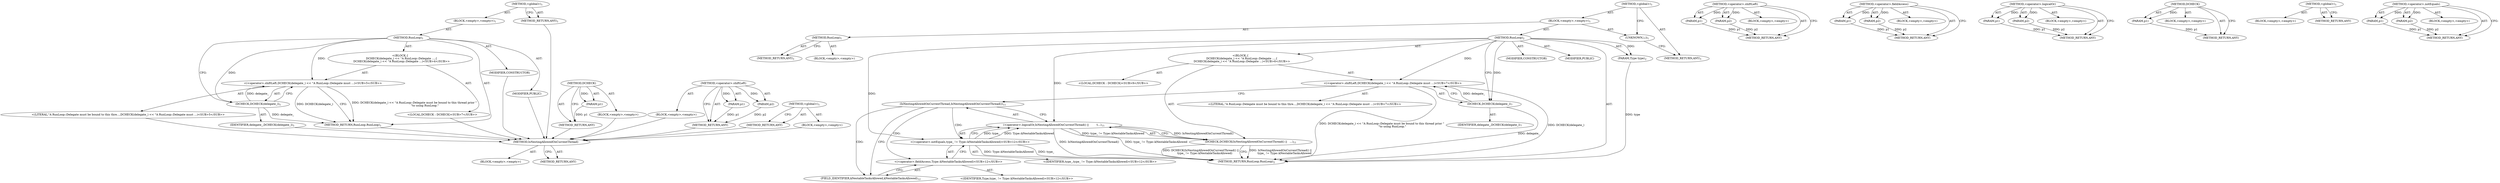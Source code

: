 digraph "&lt;operator&gt;.notEquals" {
vulnerable_6 [label=<(METHOD,&lt;global&gt;)<SUB>1</SUB>>];
vulnerable_7 [label=<(BLOCK,&lt;empty&gt;,&lt;empty&gt;)<SUB>1</SUB>>];
vulnerable_8 [label=<(METHOD,RunLoop)<SUB>1</SUB>>];
vulnerable_9 [label="<(BLOCK,{
   DCHECK(delegate_) &lt;&lt; &quot;A RunLoop::Delegate ...,{
   DCHECK(delegate_) &lt;&lt; &quot;A RunLoop::Delegate ...)<SUB>4</SUB>>"];
vulnerable_10 [label="<(&lt;operator&gt;.shiftLeft,DCHECK(delegate_) &lt;&lt; &quot;A RunLoop::Delegate must ...)<SUB>5</SUB>>"];
vulnerable_11 [label=<(DCHECK,DCHECK(delegate_))<SUB>5</SUB>>];
vulnerable_12 [label=<(IDENTIFIER,delegate_,DCHECK(delegate_))<SUB>5</SUB>>];
vulnerable_13 [label="<(LITERAL,&quot;A RunLoop::Delegate must be bound to this thre...,DCHECK(delegate_) &lt;&lt; &quot;A RunLoop::Delegate must ...)<SUB>5</SUB>>"];
vulnerable_14 [label="<(LOCAL,DCHECK : DCHECK)<SUB>7</SUB>>"];
vulnerable_15 [label=<(MODIFIER,CONSTRUCTOR)>];
vulnerable_16 [label=<(MODIFIER,PUBLIC)>];
vulnerable_17 [label=<(METHOD_RETURN,RunLoop.RunLoop)<SUB>1</SUB>>];
vulnerable_19 [label=<(METHOD_RETURN,ANY)<SUB>1</SUB>>];
vulnerable_43 [label=<(METHOD,DCHECK)>];
vulnerable_44 [label=<(PARAM,p1)>];
vulnerable_45 [label=<(BLOCK,&lt;empty&gt;,&lt;empty&gt;)>];
vulnerable_46 [label=<(METHOD_RETURN,ANY)>];
vulnerable_38 [label=<(METHOD,&lt;operator&gt;.shiftLeft)>];
vulnerable_39 [label=<(PARAM,p1)>];
vulnerable_40 [label=<(PARAM,p2)>];
vulnerable_41 [label=<(BLOCK,&lt;empty&gt;,&lt;empty&gt;)>];
vulnerable_42 [label=<(METHOD_RETURN,ANY)>];
vulnerable_32 [label=<(METHOD,&lt;global&gt;)<SUB>1</SUB>>];
vulnerable_33 [label=<(BLOCK,&lt;empty&gt;,&lt;empty&gt;)>];
vulnerable_34 [label=<(METHOD_RETURN,ANY)>];
fixed_70 [label=<(METHOD,IsNestingAllowedOnCurrentThread)>];
fixed_71 [label=<(BLOCK,&lt;empty&gt;,&lt;empty&gt;)>];
fixed_72 [label=<(METHOD_RETURN,ANY)>];
fixed_6 [label=<(METHOD,&lt;global&gt;)<SUB>1</SUB>>];
fixed_7 [label=<(BLOCK,&lt;empty&gt;,&lt;empty&gt;)<SUB>1</SUB>>];
fixed_8 [label=<(METHOD,RunLoop)<SUB>1</SUB>>];
fixed_9 [label=<(BLOCK,&lt;empty&gt;,&lt;empty&gt;)>];
fixed_10 [label=<(METHOD_RETURN,ANY)<SUB>1</SUB>>];
fixed_12 [label=<(UNKNOWN,),))<SUB>1</SUB>>];
fixed_13 [label=<(METHOD,RunLoop)<SUB>2</SUB>>];
fixed_14 [label=<(PARAM,Type type)<SUB>2</SUB>>];
fixed_15 [label="<(BLOCK,{
   DCHECK(delegate_) &lt;&lt; &quot;A RunLoop::Delegate ...,{
   DCHECK(delegate_) &lt;&lt; &quot;A RunLoop::Delegate ...)<SUB>6</SUB>>"];
fixed_16 [label="<(&lt;operator&gt;.shiftLeft,DCHECK(delegate_) &lt;&lt; &quot;A RunLoop::Delegate must ...)<SUB>7</SUB>>"];
fixed_17 [label=<(DCHECK,DCHECK(delegate_))<SUB>7</SUB>>];
fixed_18 [label=<(IDENTIFIER,delegate_,DCHECK(delegate_))<SUB>7</SUB>>];
fixed_19 [label="<(LITERAL,&quot;A RunLoop::Delegate must be bound to this thre...,DCHECK(delegate_) &lt;&lt; &quot;A RunLoop::Delegate must ...)<SUB>7</SUB>>"];
fixed_20 [label="<(LOCAL,DCHECK : DCHECK)<SUB>9</SUB>>"];
fixed_21 [label=<(DCHECK,DCHECK(IsNestingAllowedOnCurrentThread() ||
   ...)<SUB>11</SUB>>];
fixed_22 [label=<(&lt;operator&gt;.logicalOr,IsNestingAllowedOnCurrentThread() ||
         t...)<SUB>11</SUB>>];
fixed_23 [label=<(IsNestingAllowedOnCurrentThread,IsNestingAllowedOnCurrentThread())<SUB>11</SUB>>];
fixed_24 [label="<(&lt;operator&gt;.notEquals,type_ != Type::kNestableTasksAllowed)<SUB>12</SUB>>"];
fixed_25 [label="<(IDENTIFIER,type_,type_ != Type::kNestableTasksAllowed)<SUB>12</SUB>>"];
fixed_26 [label="<(&lt;operator&gt;.fieldAccess,Type::kNestableTasksAllowed)<SUB>12</SUB>>"];
fixed_27 [label="<(IDENTIFIER,Type,type_ != Type::kNestableTasksAllowed)<SUB>12</SUB>>"];
fixed_28 [label=<(FIELD_IDENTIFIER,kNestableTasksAllowed,kNestableTasksAllowed)<SUB>12</SUB>>];
fixed_29 [label=<(MODIFIER,CONSTRUCTOR)>];
fixed_30 [label=<(MODIFIER,PUBLIC)>];
fixed_31 [label=<(METHOD_RETURN,RunLoop.RunLoop)<SUB>2</SUB>>];
fixed_33 [label=<(METHOD_RETURN,ANY)<SUB>1</SUB>>];
fixed_56 [label=<(METHOD,&lt;operator&gt;.shiftLeft)>];
fixed_57 [label=<(PARAM,p1)>];
fixed_58 [label=<(PARAM,p2)>];
fixed_59 [label=<(BLOCK,&lt;empty&gt;,&lt;empty&gt;)>];
fixed_60 [label=<(METHOD_RETURN,ANY)>];
fixed_78 [label=<(METHOD,&lt;operator&gt;.fieldAccess)>];
fixed_79 [label=<(PARAM,p1)>];
fixed_80 [label=<(PARAM,p2)>];
fixed_81 [label=<(BLOCK,&lt;empty&gt;,&lt;empty&gt;)>];
fixed_82 [label=<(METHOD_RETURN,ANY)>];
fixed_65 [label=<(METHOD,&lt;operator&gt;.logicalOr)>];
fixed_66 [label=<(PARAM,p1)>];
fixed_67 [label=<(PARAM,p2)>];
fixed_68 [label=<(BLOCK,&lt;empty&gt;,&lt;empty&gt;)>];
fixed_69 [label=<(METHOD_RETURN,ANY)>];
fixed_61 [label=<(METHOD,DCHECK)>];
fixed_62 [label=<(PARAM,p1)>];
fixed_63 [label=<(BLOCK,&lt;empty&gt;,&lt;empty&gt;)>];
fixed_64 [label=<(METHOD_RETURN,ANY)>];
fixed_50 [label=<(METHOD,&lt;global&gt;)<SUB>1</SUB>>];
fixed_51 [label=<(BLOCK,&lt;empty&gt;,&lt;empty&gt;)>];
fixed_52 [label=<(METHOD_RETURN,ANY)>];
fixed_73 [label=<(METHOD,&lt;operator&gt;.notEquals)>];
fixed_74 [label=<(PARAM,p1)>];
fixed_75 [label=<(PARAM,p2)>];
fixed_76 [label=<(BLOCK,&lt;empty&gt;,&lt;empty&gt;)>];
fixed_77 [label=<(METHOD_RETURN,ANY)>];
vulnerable_6 -> vulnerable_7  [key=0, label="AST: "];
vulnerable_6 -> vulnerable_19  [key=0, label="AST: "];
vulnerable_6 -> vulnerable_19  [key=1, label="CFG: "];
vulnerable_7 -> vulnerable_8  [key=0, label="AST: "];
vulnerable_8 -> vulnerable_9  [key=0, label="AST: "];
vulnerable_8 -> vulnerable_15  [key=0, label="AST: "];
vulnerable_8 -> vulnerable_16  [key=0, label="AST: "];
vulnerable_8 -> vulnerable_17  [key=0, label="AST: "];
vulnerable_8 -> vulnerable_11  [key=0, label="CFG: "];
vulnerable_8 -> vulnerable_11  [key=1, label="DDG: "];
vulnerable_8 -> vulnerable_10  [key=0, label="DDG: "];
vulnerable_9 -> vulnerable_10  [key=0, label="AST: "];
vulnerable_9 -> vulnerable_14  [key=0, label="AST: "];
vulnerable_10 -> vulnerable_11  [key=0, label="AST: "];
vulnerable_10 -> vulnerable_13  [key=0, label="AST: "];
vulnerable_10 -> vulnerable_17  [key=0, label="CFG: "];
vulnerable_10 -> vulnerable_17  [key=1, label="DDG: DCHECK(delegate_)"];
vulnerable_10 -> vulnerable_17  [key=2, label="DDG: DCHECK(delegate_) &lt;&lt; &quot;A RunLoop::Delegate must be bound to this thread prior &quot;
                        &quot;to using RunLoop.&quot;"];
vulnerable_11 -> vulnerable_12  [key=0, label="AST: "];
vulnerable_11 -> vulnerable_10  [key=0, label="CFG: "];
vulnerable_11 -> vulnerable_10  [key=1, label="DDG: delegate_"];
vulnerable_11 -> vulnerable_17  [key=0, label="DDG: delegate_"];
vulnerable_12 -> fixed_70  [key=0];
vulnerable_13 -> fixed_70  [key=0];
vulnerable_14 -> fixed_70  [key=0];
vulnerable_15 -> fixed_70  [key=0];
vulnerable_16 -> fixed_70  [key=0];
vulnerable_17 -> fixed_70  [key=0];
vulnerable_19 -> fixed_70  [key=0];
vulnerable_43 -> vulnerable_44  [key=0, label="AST: "];
vulnerable_43 -> vulnerable_44  [key=1, label="DDG: "];
vulnerable_43 -> vulnerable_45  [key=0, label="AST: "];
vulnerable_43 -> vulnerable_46  [key=0, label="AST: "];
vulnerable_43 -> vulnerable_46  [key=1, label="CFG: "];
vulnerable_44 -> vulnerable_46  [key=0, label="DDG: p1"];
vulnerable_45 -> fixed_70  [key=0];
vulnerable_46 -> fixed_70  [key=0];
vulnerable_38 -> vulnerable_39  [key=0, label="AST: "];
vulnerable_38 -> vulnerable_39  [key=1, label="DDG: "];
vulnerable_38 -> vulnerable_41  [key=0, label="AST: "];
vulnerable_38 -> vulnerable_40  [key=0, label="AST: "];
vulnerable_38 -> vulnerable_40  [key=1, label="DDG: "];
vulnerable_38 -> vulnerable_42  [key=0, label="AST: "];
vulnerable_38 -> vulnerable_42  [key=1, label="CFG: "];
vulnerable_39 -> vulnerable_42  [key=0, label="DDG: p1"];
vulnerable_40 -> vulnerable_42  [key=0, label="DDG: p2"];
vulnerable_41 -> fixed_70  [key=0];
vulnerable_42 -> fixed_70  [key=0];
vulnerable_32 -> vulnerable_33  [key=0, label="AST: "];
vulnerable_32 -> vulnerable_34  [key=0, label="AST: "];
vulnerable_32 -> vulnerable_34  [key=1, label="CFG: "];
vulnerable_33 -> fixed_70  [key=0];
vulnerable_34 -> fixed_70  [key=0];
fixed_70 -> fixed_71  [key=0, label="AST: "];
fixed_70 -> fixed_72  [key=0, label="AST: "];
fixed_70 -> fixed_72  [key=1, label="CFG: "];
fixed_6 -> fixed_7  [key=0, label="AST: "];
fixed_6 -> fixed_33  [key=0, label="AST: "];
fixed_6 -> fixed_12  [key=0, label="CFG: "];
fixed_7 -> fixed_8  [key=0, label="AST: "];
fixed_7 -> fixed_12  [key=0, label="AST: "];
fixed_7 -> fixed_13  [key=0, label="AST: "];
fixed_8 -> fixed_9  [key=0, label="AST: "];
fixed_8 -> fixed_10  [key=0, label="AST: "];
fixed_8 -> fixed_10  [key=1, label="CFG: "];
fixed_12 -> fixed_33  [key=0, label="CFG: "];
fixed_13 -> fixed_14  [key=0, label="AST: "];
fixed_13 -> fixed_14  [key=1, label="DDG: "];
fixed_13 -> fixed_15  [key=0, label="AST: "];
fixed_13 -> fixed_29  [key=0, label="AST: "];
fixed_13 -> fixed_30  [key=0, label="AST: "];
fixed_13 -> fixed_31  [key=0, label="AST: "];
fixed_13 -> fixed_17  [key=0, label="CFG: "];
fixed_13 -> fixed_17  [key=1, label="DDG: "];
fixed_13 -> fixed_16  [key=0, label="DDG: "];
fixed_13 -> fixed_22  [key=0, label="DDG: "];
fixed_13 -> fixed_24  [key=0, label="DDG: "];
fixed_14 -> fixed_31  [key=0, label="DDG: type"];
fixed_15 -> fixed_16  [key=0, label="AST: "];
fixed_15 -> fixed_20  [key=0, label="AST: "];
fixed_15 -> fixed_21  [key=0, label="AST: "];
fixed_16 -> fixed_17  [key=0, label="AST: "];
fixed_16 -> fixed_19  [key=0, label="AST: "];
fixed_16 -> fixed_23  [key=0, label="CFG: "];
fixed_16 -> fixed_31  [key=0, label="DDG: DCHECK(delegate_)"];
fixed_16 -> fixed_31  [key=1, label="DDG: DCHECK(delegate_) &lt;&lt; &quot;A RunLoop::Delegate must be bound to this thread prior &quot;
                        &quot;to using RunLoop.&quot;"];
fixed_17 -> fixed_18  [key=0, label="AST: "];
fixed_17 -> fixed_16  [key=0, label="CFG: "];
fixed_17 -> fixed_16  [key=1, label="DDG: delegate_"];
fixed_17 -> fixed_31  [key=0, label="DDG: delegate_"];
fixed_21 -> fixed_22  [key=0, label="AST: "];
fixed_21 -> fixed_31  [key=0, label="CFG: "];
fixed_21 -> fixed_31  [key=1, label="DDG: IsNestingAllowedOnCurrentThread() ||
         type_ != Type::kNestableTasksAllowed"];
fixed_21 -> fixed_31  [key=2, label="DDG: DCHECK(IsNestingAllowedOnCurrentThread() ||
         type_ != Type::kNestableTasksAllowed)"];
fixed_22 -> fixed_23  [key=0, label="AST: "];
fixed_22 -> fixed_24  [key=0, label="AST: "];
fixed_22 -> fixed_21  [key=0, label="CFG: "];
fixed_22 -> fixed_21  [key=1, label="DDG: IsNestingAllowedOnCurrentThread()"];
fixed_22 -> fixed_21  [key=2, label="DDG: type_ != Type::kNestableTasksAllowed"];
fixed_22 -> fixed_31  [key=0, label="DDG: IsNestingAllowedOnCurrentThread()"];
fixed_22 -> fixed_31  [key=1, label="DDG: type_ != Type::kNestableTasksAllowed"];
fixed_23 -> fixed_22  [key=0, label="CFG: "];
fixed_23 -> fixed_28  [key=0, label="CFG: "];
fixed_23 -> fixed_28  [key=1, label="CDG: "];
fixed_23 -> fixed_24  [key=0, label="CDG: "];
fixed_23 -> fixed_26  [key=0, label="CDG: "];
fixed_24 -> fixed_25  [key=0, label="AST: "];
fixed_24 -> fixed_26  [key=0, label="AST: "];
fixed_24 -> fixed_22  [key=0, label="CFG: "];
fixed_24 -> fixed_22  [key=1, label="DDG: type_"];
fixed_24 -> fixed_22  [key=2, label="DDG: Type::kNestableTasksAllowed"];
fixed_24 -> fixed_31  [key=0, label="DDG: Type::kNestableTasksAllowed"];
fixed_24 -> fixed_31  [key=1, label="DDG: type_"];
fixed_26 -> fixed_27  [key=0, label="AST: "];
fixed_26 -> fixed_28  [key=0, label="AST: "];
fixed_26 -> fixed_24  [key=0, label="CFG: "];
fixed_28 -> fixed_26  [key=0, label="CFG: "];
fixed_56 -> fixed_57  [key=0, label="AST: "];
fixed_56 -> fixed_57  [key=1, label="DDG: "];
fixed_56 -> fixed_59  [key=0, label="AST: "];
fixed_56 -> fixed_58  [key=0, label="AST: "];
fixed_56 -> fixed_58  [key=1, label="DDG: "];
fixed_56 -> fixed_60  [key=0, label="AST: "];
fixed_56 -> fixed_60  [key=1, label="CFG: "];
fixed_57 -> fixed_60  [key=0, label="DDG: p1"];
fixed_58 -> fixed_60  [key=0, label="DDG: p2"];
fixed_78 -> fixed_79  [key=0, label="AST: "];
fixed_78 -> fixed_79  [key=1, label="DDG: "];
fixed_78 -> fixed_81  [key=0, label="AST: "];
fixed_78 -> fixed_80  [key=0, label="AST: "];
fixed_78 -> fixed_80  [key=1, label="DDG: "];
fixed_78 -> fixed_82  [key=0, label="AST: "];
fixed_78 -> fixed_82  [key=1, label="CFG: "];
fixed_79 -> fixed_82  [key=0, label="DDG: p1"];
fixed_80 -> fixed_82  [key=0, label="DDG: p2"];
fixed_65 -> fixed_66  [key=0, label="AST: "];
fixed_65 -> fixed_66  [key=1, label="DDG: "];
fixed_65 -> fixed_68  [key=0, label="AST: "];
fixed_65 -> fixed_67  [key=0, label="AST: "];
fixed_65 -> fixed_67  [key=1, label="DDG: "];
fixed_65 -> fixed_69  [key=0, label="AST: "];
fixed_65 -> fixed_69  [key=1, label="CFG: "];
fixed_66 -> fixed_69  [key=0, label="DDG: p1"];
fixed_67 -> fixed_69  [key=0, label="DDG: p2"];
fixed_61 -> fixed_62  [key=0, label="AST: "];
fixed_61 -> fixed_62  [key=1, label="DDG: "];
fixed_61 -> fixed_63  [key=0, label="AST: "];
fixed_61 -> fixed_64  [key=0, label="AST: "];
fixed_61 -> fixed_64  [key=1, label="CFG: "];
fixed_62 -> fixed_64  [key=0, label="DDG: p1"];
fixed_50 -> fixed_51  [key=0, label="AST: "];
fixed_50 -> fixed_52  [key=0, label="AST: "];
fixed_50 -> fixed_52  [key=1, label="CFG: "];
fixed_73 -> fixed_74  [key=0, label="AST: "];
fixed_73 -> fixed_74  [key=1, label="DDG: "];
fixed_73 -> fixed_76  [key=0, label="AST: "];
fixed_73 -> fixed_75  [key=0, label="AST: "];
fixed_73 -> fixed_75  [key=1, label="DDG: "];
fixed_73 -> fixed_77  [key=0, label="AST: "];
fixed_73 -> fixed_77  [key=1, label="CFG: "];
fixed_74 -> fixed_77  [key=0, label="DDG: p1"];
fixed_75 -> fixed_77  [key=0, label="DDG: p2"];
}
